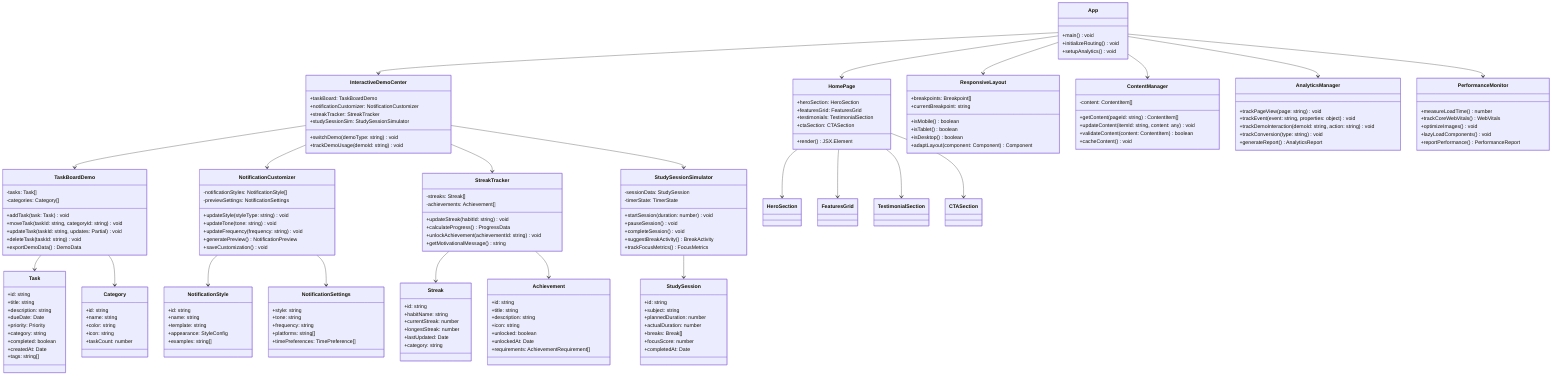 classDiagram
    class App {
        +main() void
        +initializeRouting() void
        +setupAnalytics() void
    }
    
    class HomePage {
        +heroSection: HeroSection
        +featuresGrid: FeaturesGrid
        +testimonials: TestimonialSection
        +ctaSection: CTASection
        +render() JSX.Element
    }
    
    class InteractiveDemoCenter {
        +taskBoard: TaskBoardDemo
        +notificationCustomizer: NotificationCustomizer
        +streakTracker: StreakTracker
        +studySessionSim: StudySessionSimulator
        +switchDemo(demoType: string) void
        +trackDemoUsage(demoId: string) void
    }
    
    class TaskBoardDemo {
        -tasks: Task[]
        -categories: Category[]
        +addTask(task: Task) void
        +moveTask(taskId: string, categoryId: string) void
        +updateTask(taskId: string, updates: Partial<Task>) void
        +deleteTask(taskId: string) void
        +exportDemoData() DemoData
    }
    
    class Task {
        +id: string
        +title: string
        +description: string
        +dueDate: Date
        +priority: Priority
        +category: string
        +completed: boolean
        +createdAt: Date
        +tags: string[]
    }
    
    class Category {
        +id: string
        +name: string
        +color: string
        +icon: string
        +taskCount: number
    }
    
    class NotificationCustomizer {
        -notificationStyles: NotificationStyle[]
        -previewSettings: NotificationSettings
        +updateStyle(styleType: string) void
        +updateTone(tone: string) void
        +updateFrequency(frequency: string) void
        +generatePreview() NotificationPreview
        +saveCustomization() void
    }
    
    class NotificationStyle {
        +id: string
        +name: string
        +template: string
        +appearance: StyleConfig
        +examples: string[]
    }
    
    class NotificationSettings {
        +style: string
        +tone: string
        +frequency: string
        +platforms: string[]
        +timePreferences: TimePreference[]
    }
    
    class StreakTracker {
        -streaks: Streak[]
        -achievements: Achievement[]
        +updateStreak(habitId: string) void
        +calculateProgress() ProgressData
        +unlockAchievement(achievementId: string) void
        +getMotivationalMessage() string
    }
    
    class Streak {
        +id: string
        +habitName: string
        +currentStreak: number
        +longestStreak: number
        +lastUpdated: Date
        +category: string
    }
    
    class Achievement {
        +id: string
        +title: string
        +description: string
        +icon: string
        +unlocked: boolean
        +unlockedAt: Date
        +requirements: AchievementRequirement[]
    }
    
    class StudySessionSimulator {
        -sessionData: StudySession
        -timerState: TimerState
        +startSession(duration: number) void
        +pauseSession() void
        +completeSession() void
        +suggestBreakActivity() BreakActivity
        +trackFocusMetrics() FocusMetrics
    }
    
    class StudySession {
        +id: string
        +subject: string
        +plannedDuration: number
        +actualDuration: number
        +breaks: Break[]
        +focusScore: number
        +completedAt: Date
    }
    
    class ResponsiveLayout {
        +breakpoints: Breakpoint[]
        +currentBreakpoint: string
        +isMobile() boolean
        +isTablet() boolean
        +isDesktop() boolean
        +adaptLayout(component: Component) Component
    }
    
    class ContentManager {
        -content: ContentItem[]
        +getContent(pageId: string) ContentItem[]
        +updateContent(itemId: string, content: any) void
        +validateContent(content: ContentItem) boolean
        +cacheContent() void
    }
    
    class AnalyticsManager {
        +trackPageView(page: string) void
        +trackEvent(event: string, properties: object) void
        +trackDemoInteraction(demoId: string, action: string) void
        +trackConversion(type: string) void
        +generateReport() AnalyticsReport
    }
    
    class PerformanceMonitor {
        +measureLoadTime() number
        +trackCoreWebVitals() WebVitals
        +optimizeImages() void
        +lazyLoadComponents() void
        +reportPerformance() PerformanceReport
    }
    
    App --> HomePage
    App --> InteractiveDemoCenter
    App --> ResponsiveLayout
    App --> ContentManager
    App --> AnalyticsManager
    App --> PerformanceMonitor
    
    HomePage --> HeroSection
    HomePage --> FeaturesGrid
    HomePage --> TestimonialSection
    HomePage --> CTASection
    
    InteractiveDemoCenter --> TaskBoardDemo
    InteractiveDemoCenter --> NotificationCustomizer
    InteractiveDemoCenter --> StreakTracker
    InteractiveDemoCenter --> StudySessionSimulator
    
    TaskBoardDemo --> Task
    TaskBoardDemo --> Category
    
    NotificationCustomizer --> NotificationStyle
    NotificationCustomizer --> NotificationSettings
    
    StreakTracker --> Streak
    StreakTracker --> Achievement
    
    StudySessionSimulator --> StudySession